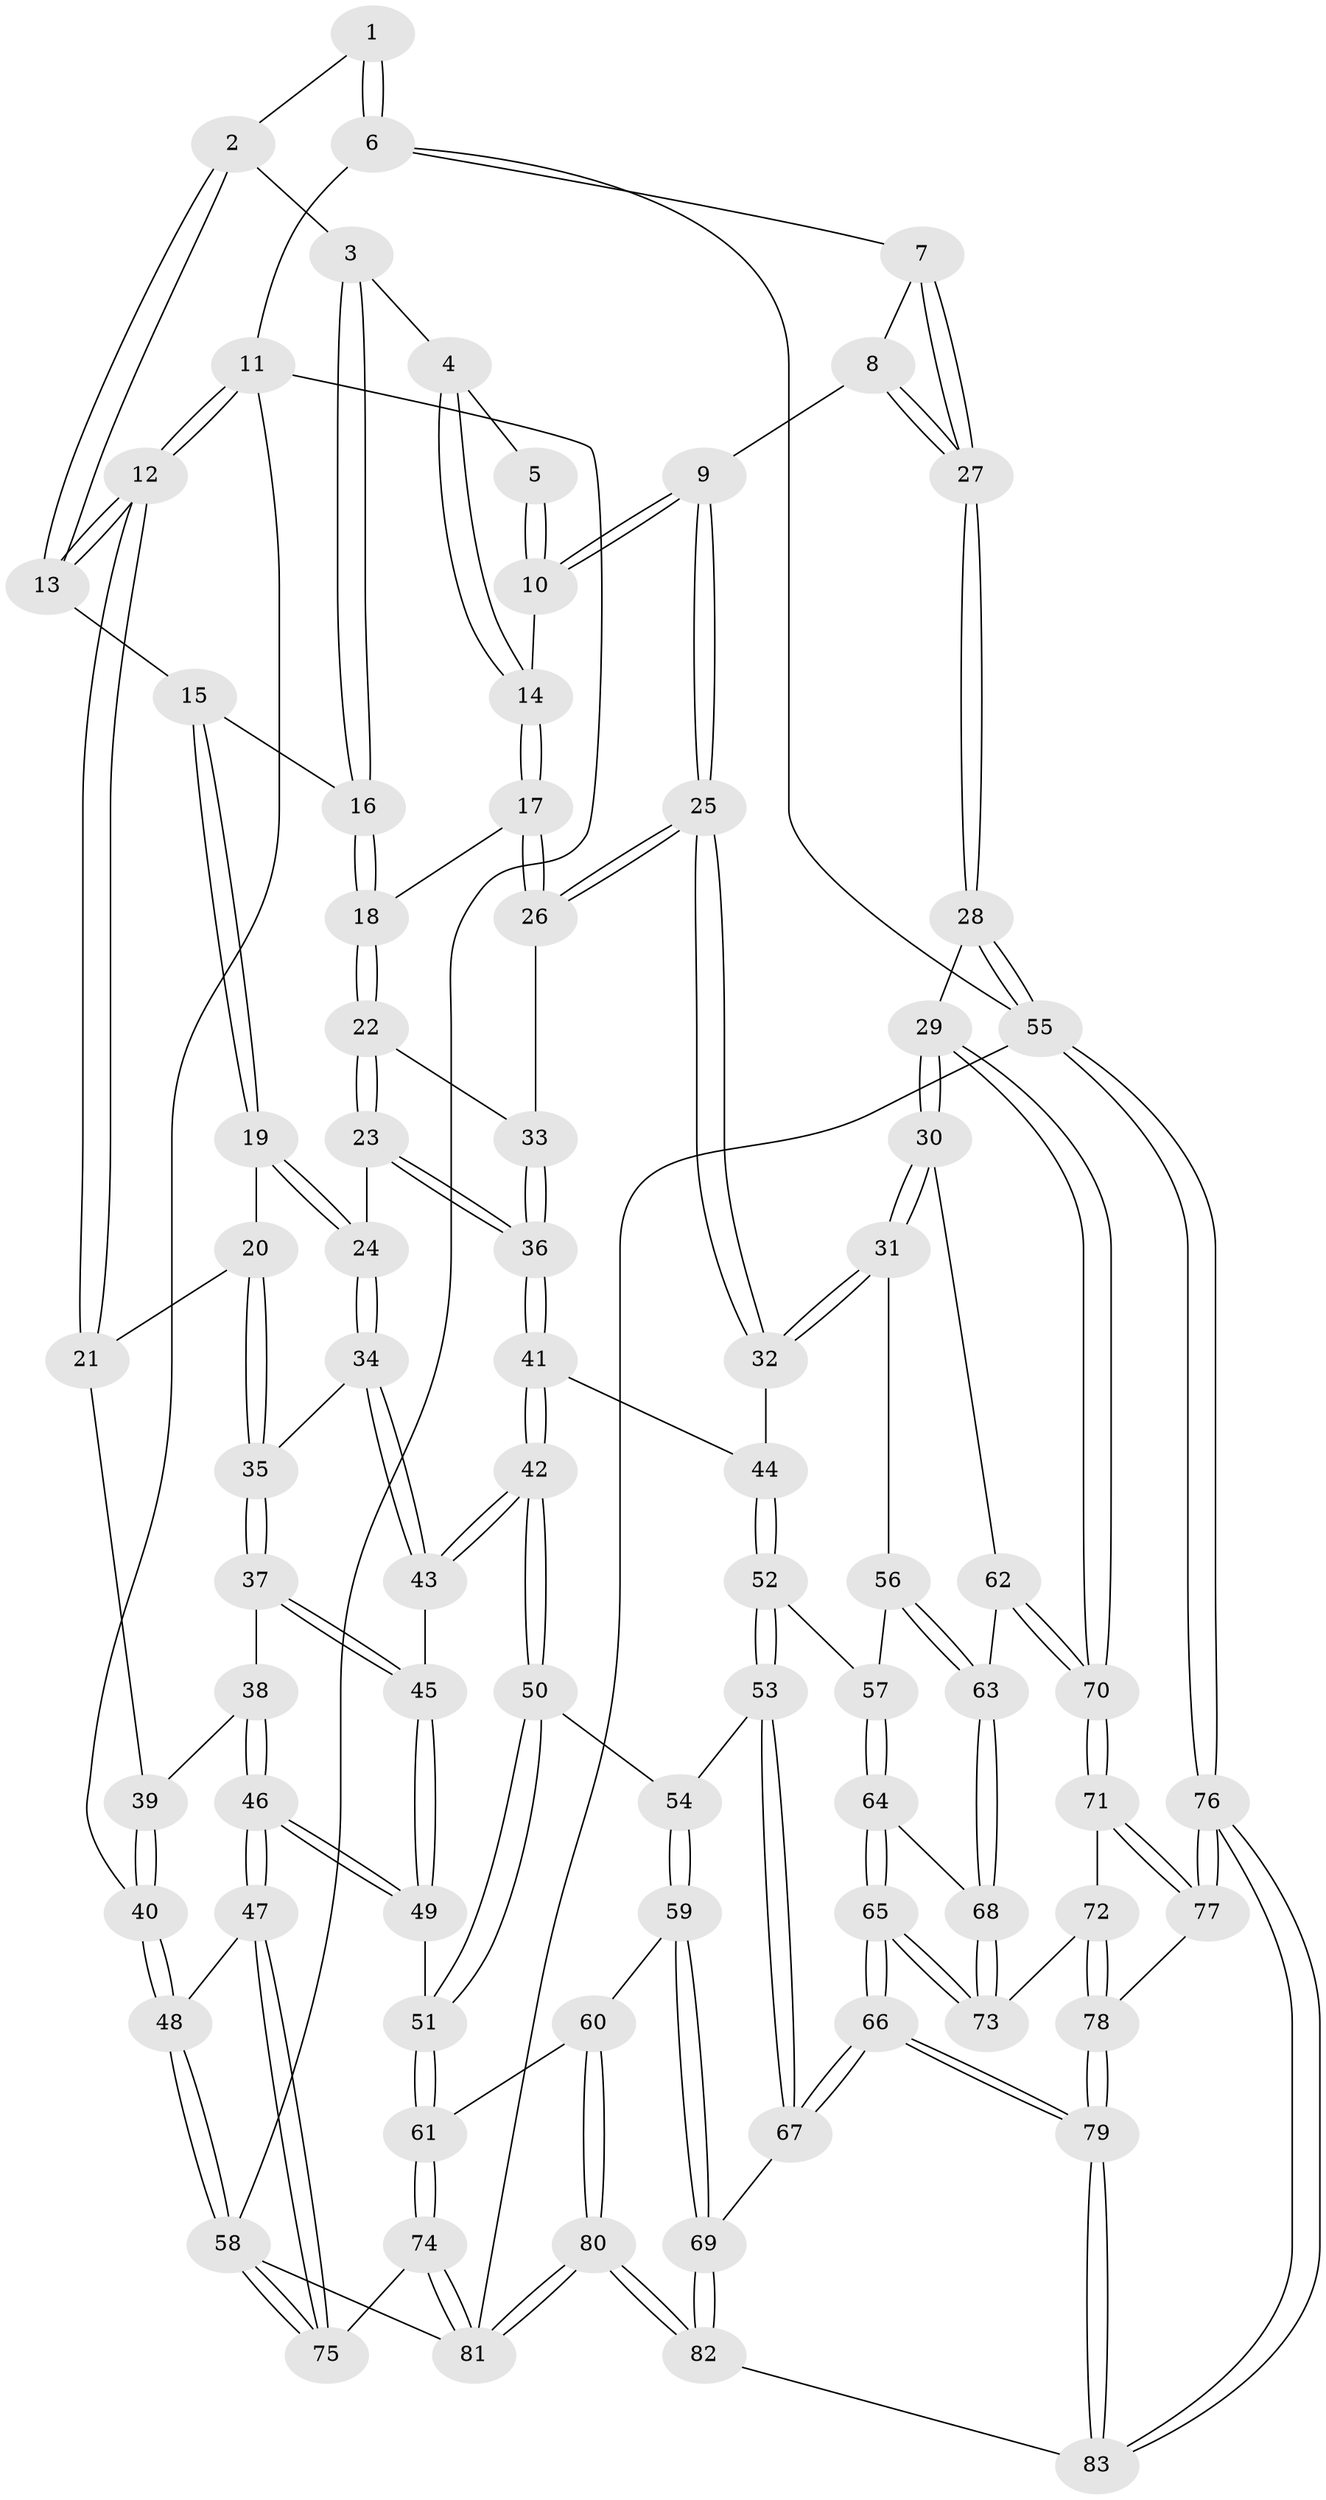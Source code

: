 // coarse degree distribution, {4: 0.48936170212765956, 5: 0.2765957446808511, 3: 0.14893617021276595, 2: 0.02127659574468085, 6: 0.06382978723404255}
// Generated by graph-tools (version 1.1) at 2025/42/03/06/25 10:42:32]
// undirected, 83 vertices, 204 edges
graph export_dot {
graph [start="1"]
  node [color=gray90,style=filled];
  1 [pos="+1+0"];
  2 [pos="+0.6975792101209104+0"];
  3 [pos="+0.6897118566059254+0.09559657924226182"];
  4 [pos="+0.713873173116893+0.09985734403371317"];
  5 [pos="+0.854052969289998+0.0019811707198684296"];
  6 [pos="+1+0"];
  7 [pos="+1+0"];
  8 [pos="+0.866998185701766+0.18207157908582589"];
  9 [pos="+0.8487010371723697+0.18001693944180083"];
  10 [pos="+0.8463156481981333+0.17803915064483278"];
  11 [pos="+0+0"];
  12 [pos="+0+0"];
  13 [pos="+0.29131253572495136+0"];
  14 [pos="+0.8001772207620533+0.17146344744595465"];
  15 [pos="+0.32277097871029536+0"];
  16 [pos="+0.6117018551367883+0.1378094603985194"];
  17 [pos="+0.7224781868587365+0.23916908173189563"];
  18 [pos="+0.6152681985772782+0.17475794268737174"];
  19 [pos="+0.319417995650679+0.03392877746868438"];
  20 [pos="+0.2574021882396938+0.17403556420875313"];
  21 [pos="+0.11717437639616855+0.28624165274804525"];
  22 [pos="+0.5855537179774852+0.2553960951444682"];
  23 [pos="+0.5089385538972215+0.3129952646079959"];
  24 [pos="+0.43607988005662285+0.2638702385878695"];
  25 [pos="+0.7952431676854264+0.3977712243546767"];
  26 [pos="+0.7389930572899258+0.3385720585394978"];
  27 [pos="+1+0.41266539324606105"];
  28 [pos="+1+0.520972913534112"];
  29 [pos="+1+0.5280999165985124"];
  30 [pos="+0.9888518331702634+0.5303888221928196"];
  31 [pos="+0.8693951275734964+0.5314686633153409"];
  32 [pos="+0.843103615259617+0.5125167682899774"];
  33 [pos="+0.6657503592228974+0.31934279918983766"];
  34 [pos="+0.33608172763182526+0.36456444335204397"];
  35 [pos="+0.28209092707794897+0.3316593365005623"];
  36 [pos="+0.5217533101406786+0.46446142355222875"];
  37 [pos="+0.21162663457055597+0.3786458585044097"];
  38 [pos="+0.12033729074503674+0.38847136796436904"];
  39 [pos="+0.11698868832460511+0.286763527526409"];
  40 [pos="+0+0.2654180132824698"];
  41 [pos="+0.5204283150507639+0.4860622892596503"];
  42 [pos="+0.49529507228696656+0.5041531838717916"];
  43 [pos="+0.36695151170176904+0.4523330380385521"];
  44 [pos="+0.5704916605496774+0.49336775422470747"];
  45 [pos="+0.29585538824552293+0.480540483205721"];
  46 [pos="+0+0.6032768930932022"];
  47 [pos="+0+0.6072254439798709"];
  48 [pos="+0+0.6049775307062661"];
  49 [pos="+0.14440606126827912+0.6314073553989515"];
  50 [pos="+0.4927212683318109+0.5129356308537487"];
  51 [pos="+0.24890776521200142+0.695707336889457"];
  52 [pos="+0.6495973377035301+0.7181725190859154"];
  53 [pos="+0.62729812538877+0.7286485830585864"];
  54 [pos="+0.5128988858438265+0.6711088668670887"];
  55 [pos="+1+1"];
  56 [pos="+0.8232567342523657+0.6036986678464187"];
  57 [pos="+0.7508047993143059+0.6838184934611261"];
  58 [pos="+0+0.9794713530902469"];
  59 [pos="+0.40262052724457187+0.7940086474616189"];
  60 [pos="+0.39830730628901156+0.7938164051507577"];
  61 [pos="+0.30075296714578564+0.7697949587859199"];
  62 [pos="+0.8763647975962934+0.8215311183297275"];
  63 [pos="+0.8575873527881869+0.8165865355868966"];
  64 [pos="+0.756645223074784+0.8268724360096484"];
  65 [pos="+0.7484648354921981+0.8469201360590669"];
  66 [pos="+0.6760606775708944+0.9781860972830985"];
  67 [pos="+0.611668932758667+0.7969376586094631"];
  68 [pos="+0.842129849372189+0.8301014031584392"];
  69 [pos="+0.44898406492708864+0.8341774449453372"];
  70 [pos="+0.9254630442220776+0.8381191462952671"];
  71 [pos="+0.926975632049844+0.8766431559618817"];
  72 [pos="+0.84889226265102+0.8821638812579614"];
  73 [pos="+0.8461300198356755+0.8748903929264434"];
  74 [pos="+0.1902116902958697+1"];
  75 [pos="+0.1073629402530845+0.9257183087718244"];
  76 [pos="+1+1"];
  77 [pos="+0.9649902251374896+0.9494309383604375"];
  78 [pos="+0.823958027878024+0.9268838244184864"];
  79 [pos="+0.6730691475955966+1"];
  80 [pos="+0.3074667216597433+1"];
  81 [pos="+0.2318014673822326+1"];
  82 [pos="+0.6162374475018022+1"];
  83 [pos="+0.6179429802234827+1"];
  1 -- 2;
  1 -- 6;
  1 -- 6;
  2 -- 3;
  2 -- 13;
  2 -- 13;
  3 -- 4;
  3 -- 16;
  3 -- 16;
  4 -- 5;
  4 -- 14;
  4 -- 14;
  5 -- 10;
  5 -- 10;
  6 -- 7;
  6 -- 11;
  6 -- 55;
  7 -- 8;
  7 -- 27;
  7 -- 27;
  8 -- 9;
  8 -- 27;
  8 -- 27;
  9 -- 10;
  9 -- 10;
  9 -- 25;
  9 -- 25;
  10 -- 14;
  11 -- 12;
  11 -- 12;
  11 -- 40;
  11 -- 58;
  12 -- 13;
  12 -- 13;
  12 -- 21;
  12 -- 21;
  13 -- 15;
  14 -- 17;
  14 -- 17;
  15 -- 16;
  15 -- 19;
  15 -- 19;
  16 -- 18;
  16 -- 18;
  17 -- 18;
  17 -- 26;
  17 -- 26;
  18 -- 22;
  18 -- 22;
  19 -- 20;
  19 -- 24;
  19 -- 24;
  20 -- 21;
  20 -- 35;
  20 -- 35;
  21 -- 39;
  22 -- 23;
  22 -- 23;
  22 -- 33;
  23 -- 24;
  23 -- 36;
  23 -- 36;
  24 -- 34;
  24 -- 34;
  25 -- 26;
  25 -- 26;
  25 -- 32;
  25 -- 32;
  26 -- 33;
  27 -- 28;
  27 -- 28;
  28 -- 29;
  28 -- 55;
  28 -- 55;
  29 -- 30;
  29 -- 30;
  29 -- 70;
  29 -- 70;
  30 -- 31;
  30 -- 31;
  30 -- 62;
  31 -- 32;
  31 -- 32;
  31 -- 56;
  32 -- 44;
  33 -- 36;
  33 -- 36;
  34 -- 35;
  34 -- 43;
  34 -- 43;
  35 -- 37;
  35 -- 37;
  36 -- 41;
  36 -- 41;
  37 -- 38;
  37 -- 45;
  37 -- 45;
  38 -- 39;
  38 -- 46;
  38 -- 46;
  39 -- 40;
  39 -- 40;
  40 -- 48;
  40 -- 48;
  41 -- 42;
  41 -- 42;
  41 -- 44;
  42 -- 43;
  42 -- 43;
  42 -- 50;
  42 -- 50;
  43 -- 45;
  44 -- 52;
  44 -- 52;
  45 -- 49;
  45 -- 49;
  46 -- 47;
  46 -- 47;
  46 -- 49;
  46 -- 49;
  47 -- 48;
  47 -- 75;
  47 -- 75;
  48 -- 58;
  48 -- 58;
  49 -- 51;
  50 -- 51;
  50 -- 51;
  50 -- 54;
  51 -- 61;
  51 -- 61;
  52 -- 53;
  52 -- 53;
  52 -- 57;
  53 -- 54;
  53 -- 67;
  53 -- 67;
  54 -- 59;
  54 -- 59;
  55 -- 76;
  55 -- 76;
  55 -- 81;
  56 -- 57;
  56 -- 63;
  56 -- 63;
  57 -- 64;
  57 -- 64;
  58 -- 75;
  58 -- 75;
  58 -- 81;
  59 -- 60;
  59 -- 69;
  59 -- 69;
  60 -- 61;
  60 -- 80;
  60 -- 80;
  61 -- 74;
  61 -- 74;
  62 -- 63;
  62 -- 70;
  62 -- 70;
  63 -- 68;
  63 -- 68;
  64 -- 65;
  64 -- 65;
  64 -- 68;
  65 -- 66;
  65 -- 66;
  65 -- 73;
  65 -- 73;
  66 -- 67;
  66 -- 67;
  66 -- 79;
  66 -- 79;
  67 -- 69;
  68 -- 73;
  68 -- 73;
  69 -- 82;
  69 -- 82;
  70 -- 71;
  70 -- 71;
  71 -- 72;
  71 -- 77;
  71 -- 77;
  72 -- 73;
  72 -- 78;
  72 -- 78;
  74 -- 75;
  74 -- 81;
  74 -- 81;
  76 -- 77;
  76 -- 77;
  76 -- 83;
  76 -- 83;
  77 -- 78;
  78 -- 79;
  78 -- 79;
  79 -- 83;
  79 -- 83;
  80 -- 81;
  80 -- 81;
  80 -- 82;
  80 -- 82;
  82 -- 83;
}
